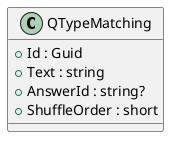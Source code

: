 @startuml
class QTypeMatching {
    + Id : Guid
    + Text : string
    + AnswerId : string?
    + ShuffleOrder : short
}
@enduml 